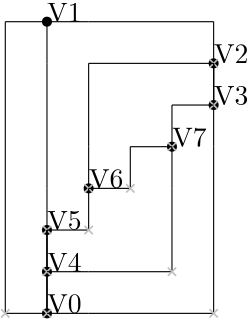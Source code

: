 <?xml version="1.0"?>
    <!DOCTYPE ipe SYSTEM "ipe.dtd">
    <ipe version="70005" creator="Ipe 7.1.4">
    <info created="D:20131106154934" modified="D:20131106160041"/>
    <preamble>\usepackage[english]{babel}</preamble>
    <ipestyle name="basic">
    <symbol name="arrow/arc(spx)">
    <path stroke="sym-stroke" fill="sym-stroke" pen="sym-pen">
    0 0 m
    -1 0.333 l
    -1 -0.333 l
    h
    </path>
    </symbol>
    <symbol name="arrow/farc(spx)">
    <path stroke="sym-stroke" fill="white" pen="sym-pen">
    0 0 m
    -1 0.333 l
    -1 -0.333 l
    h
    </path>
    </symbol>
    <symbol name="mark/circle(sx)" transformations="translations">
    <path fill="sym-stroke">
    0.6 0 0 0.6 0 0 e
    0.4 0 0 0.4 0 0 e
    </path>
    </symbol>
    <symbol name="mark/disk(sx)" transformations="translations">
    <path fill="sym-stroke">
    0.6 0 0 0.6 0 0 e
    </path>
    </symbol>
    <symbol name="mark/fdisk(sfx)" transformations="translations">
    <group>
    <path fill="sym-fill">
    0.5 0 0 0.5 0 0 e
    </path>
    <path fill="sym-stroke" fillrule="eofill">
    0.6 0 0 0.6 0 0 e
    0.4 0 0 0.4 0 0 e
    </path>
    </group>
    </symbol>
    <symbol name="mark/box(sx)" transformations="translations">
    <path fill="sym-stroke" fillrule="eofill">
    -0.6 -0.6 m
    0.6 -0.6 l
    0.6 0.6 l
    -0.6 0.6 l
    h
    -0.4 -0.4 m
    0.4 -0.4 l
    0.4 0.4 l
    -0.4 0.4 l
    h
    </path>
    </symbol>
    <symbol name="mark/square(sx)" transformations="translations">
    <path fill="sym-stroke">
    -0.6 -0.6 m
    0.6 -0.6 l
    0.6 0.6 l
    -0.6 0.6 l
    h
    </path>
    </symbol>
    <symbol name="mark/fsquare(sfx)" transformations="translations">
    <group>
    <path fill="sym-fill">
    -0.5 -0.5 m
    0.5 -0.5 l
    0.5 0.5 l
    -0.5 0.5 l
    h
    </path>
    <path fill="sym-stroke" fillrule="eofill">
    -0.6 -0.6 m
    0.6 -0.6 l
    0.6 0.6 l
    -0.6 0.6 l
    h
    -0.4 -0.4 m
    0.4 -0.4 l
    0.4 0.4 l
    -0.4 0.4 l
    h
    </path>
    </group>
    </symbol>
    <symbol name="mark/cross(sx)" transformations="translations">
    <group>
    <path fill="sym-stroke">
    -0.43 -0.57 m
    0.57 0.43 l
    0.43 0.57 l
    -0.57 -0.43 l
    h
    </path>
    <path fill="sym-stroke">
    -0.43 0.57 m
    0.57 -0.43 l
    0.43 -0.57 l
    -0.57 0.43 l
    h
    </path>
    </group>
    </symbol>
    <symbol name="arrow/fnormal(spx)">
    <path stroke="sym-stroke" fill="white" pen="sym-pen">
    0 0 m
    -1 0.333 l
    -1 -0.333 l
    h
    </path>
    </symbol>
    <symbol name="arrow/pointed(spx)">
    <path stroke="sym-stroke" fill="sym-stroke" pen="sym-pen">
    0 0 m
    -1 0.333 l
    -0.8 0 l
    -1 -0.333 l
    h
    </path>
    </symbol>
    <symbol name="arrow/fpointed(spx)">
    <path stroke="sym-stroke" fill="white" pen="sym-pen">
    0 0 m
    -1 0.333 l
    -0.8 0 l
    -1 -0.333 l
    h
    </path>
    </symbol>
    <symbol name="arrow/linear(spx)">
    <path stroke="sym-stroke" pen="sym-pen">
    -1 0.333 m
    0 0 l
    -1 -0.333 l
    </path>
    </symbol>
    <symbol name="arrow/fdouble(spx)">
    <path stroke="sym-stroke" fill="white" pen="sym-pen">
    0 0 m
    -1 0.333 l
    -1 -0.333 l
    h
    -1 0 m
    -2 0.333 l
    -2 -0.333 l
    h
    </path>
    </symbol>
    <symbol name="arrow/double(spx)">
    <path stroke="sym-stroke" fill="sym-stroke" pen="sym-pen">
    0 0 m
    -1 0.333 l
    -1 -0.333 l
    h
    -1 0 m
    -2 0.333 l
    -2 -0.333 l
    h
    </path>
    </symbol>
    <pen name="heavier" value="0.8"/>
    <pen name="fat" value="1.2"/>
    <pen name="ultrafat" value="2"/>
    <symbolsize name="large" value="5"/>
    <symbolsize name="small" value="2"/>
    <symbolsize name="tiny" value="1.1"/>
    <arrowsize name="large" value="10"/>
    <arrowsize name="small" value="5"/>
    <arrowsize name="tiny" value="3"/>
    <color name="red" value="1 0 0"/>
    <color name="green" value="0 1 0"/>
    <color name="blue" value="0 0 1"/>
    <color name="yellow" value="1 1 0"/>
    <color name="orange" value="1 0.647 0"/>
    <color name="gold" value="1 0.843 0"/>
    <color name="purple" value="0.627 0.125 0.941"/>
    <color name="gray" value="0.745"/>
    <color name="brown" value="0.647 0.165 0.165"/>
    <color name="navy" value="0 0 0.502"/>
    <color name="pink" value="1 0.753 0.796"/>
    <color name="seagreen" value="0.18 0.545 0.341"/>
    <color name="turquoise" value="0.251 0.878 0.816"/>
    <color name="violet" value="0.933 0.51 0.933"/>
    <color name="darkblue" value="0 0 0.545"/>
    <color name="darkcyan" value="0 0.545 0.545"/>
    <color name="darkgray" value="0.663"/>
    <color name="darkgreen" value="0 0.392 0"/>
    <color name="darkmagenta" value="0.545 0 0.545"/>
    <color name="darkorange" value="1 0.549 0"/>
    <color name="darkred" value="0.545 0 0"/>
    <color name="lightblue" value="0.678 0.847 0.902"/>
    <color name="lightcyan" value="0.878 1 1"/>
    <color name="lightgray" value="0.827"/>
    <color name="lightgreen" value="0.565 0.933 0.565"/>
    <color name="lightyellow" value="1 1 0.878"/>
    <dashstyle name="dashed" value="[4] 0"/>
    <dashstyle name="dotted" value="[1 3] 0"/>
    <dashstyle name="dash dotted" value="[4 2 1 2] 0"/>
    <dashstyle name="dash dot dotted" value="[4 2 1 2 1 2] 0"/>
    <textsize name="large" value="\large"/>
    <textsize name="Large" value="\Large"/>
    <textsize name="LARGE" value="\LARGE"/>
    <textsize name="huge" value="\huge"/>
    <textsize name="Huge" value="\Huge"/>
    <textsize name="small" value="\small"/>
    <textsize name="footnote" value="\footnotesize"/>
    <textsize name="tiny" value="\tiny"/>
    <textstyle name="center" begin="\begin{center}" end="\end{center}"/>
    <textstyle name="itemize" begin="\begin{itemize}" end="\end{itemize}"/>
    <textstyle name="item" begin="\begin{itemize}\item{}" end="\end{itemize}"/>
    <gridsize name="4 pts" value="4"/>
    <gridsize name="8 pts (~3 mm)" value="8"/>
    <gridsize name="16 pts (~6 mm)" value="16"/>
    <gridsize name="32 pts (~12 mm)" value="32"/>
    <gridsize name="10 pts (~3.5 mm)" value="10"/>
    <gridsize name="20 pts (~7 mm)" value="20"/>
    <gridsize name="14 pts (~5 mm)" value="14"/>
    <gridsize name="28 pts (~10 mm)" value="28"/>
    <gridsize name="56 pts (~20 mm)" value="56"/>
    <anglesize name="90 deg" value="90"/>
    <anglesize name="60 deg" value="60"/>
    <anglesize name="45 deg" value="45"/>
    <anglesize name="30 deg" value="30"/>
    <anglesize name="22.5 deg" value="22.5"/>
    <tiling name="falling" angle="-60" step="4" width="1"/>
    <tiling name="rising" angle="30" step="4" width="1"/>
    <layout paper="1000 1000" origin="0 0" frame="1000 1000" skip="32" crop="yes"/>
    </ipestyle>
    <page>
    <layer name="alpha"/>
    <view layers="alpha" active="alpha"/>
<use name="mark/disk(sx)" pos="465 450" size="normal" stroke="black"/>
<text transformations="translations" pos="465 450" stroke="black" type="label" width="190" height="10" depth="0" valign="baseline" size="normal">V0</text><use name="mark/disk(sx)" pos="465 555" size="normal" stroke="black"/>
<text transformations="translations" pos="465 555" stroke="black" type="label" width="190" height="10" depth="0" valign="baseline" size="normal">V1</text><use name="mark/disk(sx)" pos="525 540" size="normal" stroke="black"/>
<text transformations="translations" pos="525 540" stroke="black" type="label" width="190" height="10" depth="0" valign="baseline" size="normal">V2</text><use name="mark/disk(sx)" pos="525 525" size="normal" stroke="black"/>
<text transformations="translations" pos="525 525" stroke="black" type="label" width="190" height="10" depth="0" valign="baseline" size="normal">V3</text><use name="mark/disk(sx)" pos="465 465" size="normal" stroke="black"/>
<text transformations="translations" pos="465 465" stroke="black" type="label" width="190" height="10" depth="0" valign="baseline" size="normal">V4</text><use name="mark/disk(sx)" pos="465 480" size="normal" stroke="black"/>
<text transformations="translations" pos="465 480" stroke="black" type="label" width="190" height="10" depth="0" valign="baseline" size="normal">V5</text><use name="mark/disk(sx)" pos="480 495" size="normal" stroke="black"/>
<text transformations="translations" pos="480 495" stroke="black" type="label" width="190" height="10" depth="0" valign="baseline" size="normal">V6</text><use name="mark/disk(sx)" pos="510 510" size="normal" stroke="black"/>
<text transformations="translations" pos="510 510" stroke="black" type="label" width="190" height="10" depth="0" valign="baseline" size="normal">V7</text><path stroke="black" pen="normal" dash="normal">
 465 450 m
 450 450 l
 </path>
<path stroke="black" pen="normal" dash="normal">
 450 450 m
 450 450 l
 </path>
<path stroke="black" pen="normal" dash="normal">
 465 555 m
 450 555 l
 </path>
<path stroke="black" pen="normal" dash="normal">
 450 555 m
 450 555 l
 </path>
<path stroke="black" pen="normal" dash="normal">
 450 450 m
 450 555 l
 </path>
<use name="mark/cross(sx)" pos="450 450" size="normal" stroke="gray"/>
<path stroke="black" pen="normal" dash="normal">
 465 450 m
 465 465 l
 </path>
<path stroke="black" pen="normal" dash="normal">
 465 465 m
 465 465 l
 </path>
<path stroke="black" pen="normal" dash="normal">
 465 465 m
 465 450 l
 </path>
<path stroke="black" pen="normal" dash="normal">
 465 450 m
 465 450 l
 </path>
<path stroke="black" pen="normal" dash="normal">
 465 465 m
 465 450 l
 </path>
<use name="mark/cross(sx)" pos="465 450" size="normal" stroke="gray"/>
<path stroke="black" pen="normal" dash="normal">
 465 450 m
 480 450 l
 </path>
<path stroke="black" pen="normal" dash="normal">
 480 450 m
 525 450 l
 </path>
<path stroke="black" pen="normal" dash="normal">
 525 525 m
 525 510 l
 </path>
<path stroke="black" pen="normal" dash="normal">
 525 510 m
 525 510 l
 </path>
<path stroke="black" pen="normal" dash="normal">
 525 450 m
 525 510 l
 </path>
<use name="mark/cross(sx)" pos="525 450" size="normal" stroke="gray"/>
<path stroke="black" pen="normal" dash="normal">
 465 555 m
 465 540 l
 </path>
<path stroke="black" pen="normal" dash="normal">
 465 540 m
 465 540 l
 </path>
<path stroke="black" pen="normal" dash="normal">
 465 480 m
 465 495 l
 </path>
<path stroke="black" pen="normal" dash="normal">
 465 495 m
 465 495 l
 </path>
<path stroke="black" pen="normal" dash="normal">
 465 540 m
 465 495 l
 </path>
<use name="mark/cross(sx)" pos="465 480" size="normal" stroke="gray"/>
<path stroke="black" pen="normal" dash="normal">
 465 555 m
 480 555 l
 </path>
<path stroke="black" pen="normal" dash="normal">
 480 555 m
 525 555 l
 </path>
<path stroke="black" pen="normal" dash="normal">
 525 540 m
 525 555 l
 </path>
<path stroke="black" pen="normal" dash="normal">
 525 555 m
 525 555 l
 </path>
<path stroke="black" pen="normal" dash="normal">
 525 555 m
 525 555 l
 </path>
<use name="mark/cross(sx)" pos="525 540" size="normal" stroke="gray"/>
<path stroke="black" pen="normal" dash="normal">
 525 540 m
 510 540 l
 </path>
<path stroke="black" pen="normal" dash="normal">
 510 540 m
 480 540 l
 </path>
<path stroke="black" pen="normal" dash="normal">
 480 495 m
 480 510 l
 </path>
<path stroke="black" pen="normal" dash="normal">
 480 510 m
 480 510 l
 </path>
<path stroke="black" pen="normal" dash="normal">
 480 540 m
 480 510 l
 </path>
<use name="mark/cross(sx)" pos="480 495" size="normal" stroke="gray"/>
<path stroke="black" pen="normal" dash="normal">
 525 540 m
 525 525 l
 </path>
<path stroke="black" pen="normal" dash="normal">
 525 525 m
 525 525 l
 </path>
<path stroke="black" pen="normal" dash="normal">
 525 525 m
 525 540 l
 </path>
<path stroke="black" pen="normal" dash="normal">
 525 540 m
 525 540 l
 </path>
<path stroke="black" pen="normal" dash="normal">
 525 525 m
 525 540 l
 </path>
<use name="mark/cross(sx)" pos="525 525" size="normal" stroke="gray"/>
<path stroke="black" pen="normal" dash="normal">
 525 525 m
 510 525 l
 </path>
<path stroke="black" pen="normal" dash="normal">
 510 525 m
 510 525 l
 </path>
<path stroke="black" pen="normal" dash="normal">
 510 510 m
 510 525 l
 </path>
<path stroke="black" pen="normal" dash="normal">
 510 525 m
 510 525 l
 </path>
<path stroke="black" pen="normal" dash="normal">
 510 525 m
 510 525 l
 </path>
<use name="mark/cross(sx)" pos="510 510" size="normal" stroke="gray"/>
<path stroke="black" pen="normal" dash="normal">
 465 465 m
 465 480 l
 </path>
<path stroke="black" pen="normal" dash="normal">
 465 480 m
 465 480 l
 </path>
<path stroke="black" pen="normal" dash="normal">
 465 480 m
 465 465 l
 </path>
<path stroke="black" pen="normal" dash="normal">
 465 465 m
 465 465 l
 </path>
<path stroke="black" pen="normal" dash="normal">
 465 480 m
 465 465 l
 </path>
<use name="mark/cross(sx)" pos="465 465" size="normal" stroke="gray"/>
<path stroke="black" pen="normal" dash="normal">
 465 465 m
 480 465 l
 </path>
<path stroke="black" pen="normal" dash="normal">
 480 465 m
 510 465 l
 </path>
<path stroke="black" pen="normal" dash="normal">
 510 510 m
 510 495 l
 </path>
<path stroke="black" pen="normal" dash="normal">
 510 495 m
 510 495 l
 </path>
<path stroke="black" pen="normal" dash="normal">
 510 465 m
 510 495 l
 </path>
<use name="mark/cross(sx)" pos="510 465" size="normal" stroke="gray"/>
<path stroke="black" pen="normal" dash="normal">
 465 480 m
 480 480 l
 </path>
<path stroke="black" pen="normal" dash="normal">
 480 480 m
 480 480 l
 </path>
<path stroke="black" pen="normal" dash="normal">
 480 495 m
 480 480 l
 </path>
<path stroke="black" pen="normal" dash="normal">
 480 480 m
 480 480 l
 </path>
<path stroke="black" pen="normal" dash="normal">
 480 480 m
 480 480 l
 </path>
<use name="mark/cross(sx)" pos="480 480" size="normal" stroke="gray"/>
<path stroke="black" pen="normal" dash="normal">
 480 495 m
 495 495 l
 </path>
<path stroke="black" pen="normal" dash="normal">
 495 495 m
 495 495 l
 </path>
<path stroke="black" pen="normal" dash="normal">
 510 510 m
 495 510 l
 </path>
<path stroke="black" pen="normal" dash="normal">
 495 510 m
 495 510 l
 </path>
<path stroke="black" pen="normal" dash="normal">
 495 495 m
 495 510 l
 </path>
<use name="mark/cross(sx)" pos="495 495" size="normal" stroke="gray"/>
</page>
</ipe>
